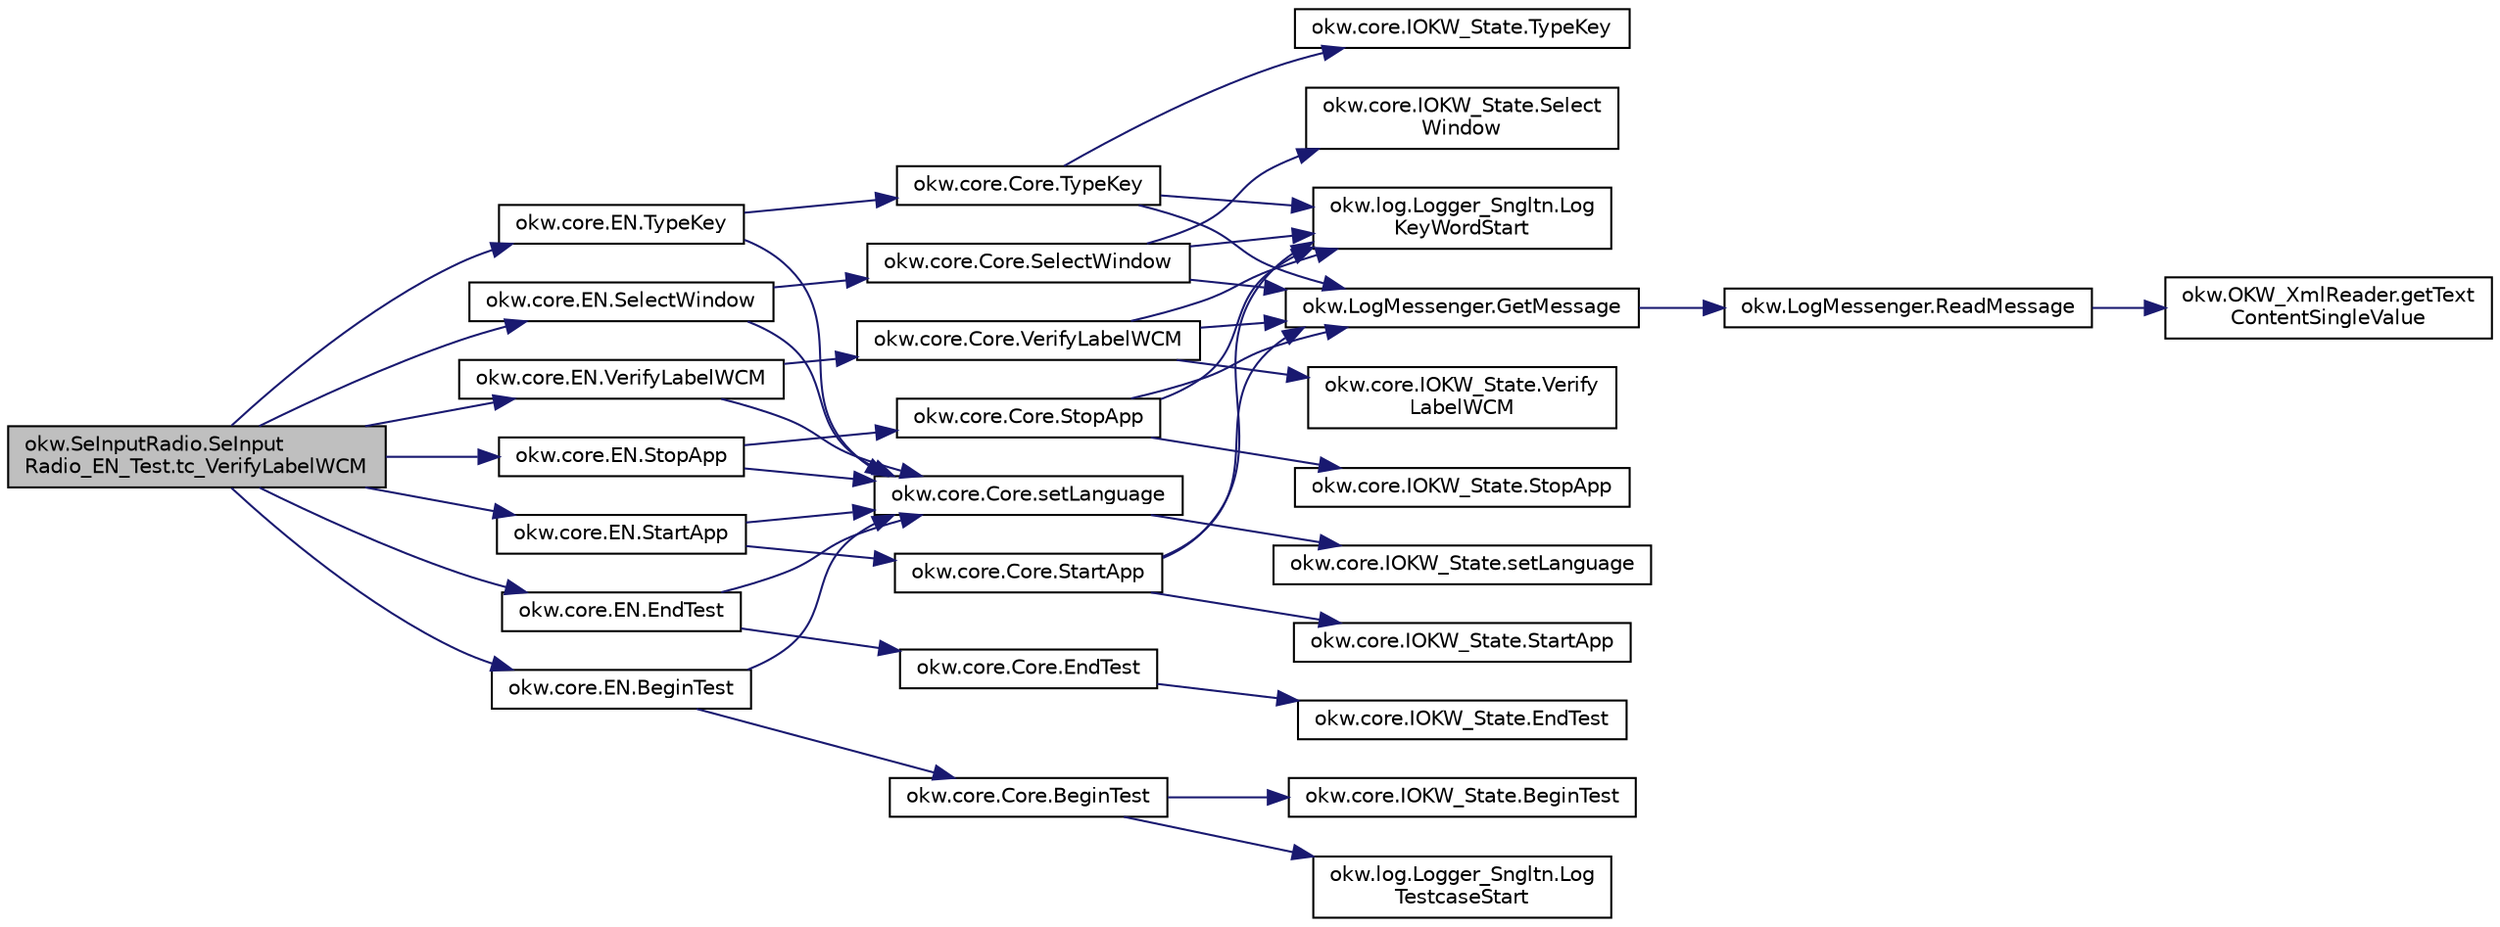 digraph "okw.SeInputRadio.SeInputRadio_EN_Test.tc_VerifyLabelWCM"
{
 // INTERACTIVE_SVG=YES
 // LATEX_PDF_SIZE
  edge [fontname="Helvetica",fontsize="10",labelfontname="Helvetica",labelfontsize="10"];
  node [fontname="Helvetica",fontsize="10",shape=record];
  rankdir="LR";
  Node1064 [label="okw.SeInputRadio.SeInput\lRadio_EN_Test.tc_VerifyLabelWCM",height=0.2,width=0.4,color="black", fillcolor="grey75", style="filled", fontcolor="black",tooltip="Test des Schlüsselwortes VerifyLabel für den GUI-Adapter SeInputRadio."];
  Node1064 -> Node1065 [color="midnightblue",fontsize="10",style="solid",fontname="Helvetica"];
  Node1065 [label="okw.core.EN.BeginTest",height=0.2,width=0.4,color="black", fillcolor="white", style="filled",URL="$classokw_1_1core_1_1_e_n.html#aef613b0a3e6bb8a9623984db145cae69",tooltip="Markiert den Anfang eines neuen Testfalls."];
  Node1065 -> Node1066 [color="midnightblue",fontsize="10",style="solid",fontname="Helvetica"];
  Node1066 [label="okw.core.Core.setLanguage",height=0.2,width=0.4,color="black", fillcolor="white", style="filled",URL="$classokw_1_1core_1_1_core.html#ab4e0f723d27cb11c944ec4c82c426100",tooltip="Setzt die Sprache auf den gegebenen wert Language."];
  Node1066 -> Node1067 [color="midnightblue",fontsize="10",style="solid",fontname="Helvetica"];
  Node1067 [label="okw.core.IOKW_State.setLanguage",height=0.2,width=0.4,color="black", fillcolor="white", style="filled",URL="$interfaceokw_1_1core_1_1_i_o_k_w___state.html#a866baa0bde08a47418f54d63bdb56097",tooltip="Interne Methode zum setzen der Sprache für die sprachabhängigen Ausgaben der Dokumentation (Log)."];
  Node1065 -> Node1068 [color="midnightblue",fontsize="10",style="solid",fontname="Helvetica"];
  Node1068 [label="okw.core.Core.BeginTest",height=0.2,width=0.4,color="black", fillcolor="white", style="filled",URL="$classokw_1_1core_1_1_core.html#acfefe92468c9eb9e951846372726c4d8",tooltip="Markiert den Anfang eines neuen Testfalls."];
  Node1068 -> Node1069 [color="midnightblue",fontsize="10",style="solid",fontname="Helvetica"];
  Node1069 [label="okw.log.Logger_Sngltn.Log\lTestcaseStart",height=0.2,width=0.4,color="black", fillcolor="white", style="filled",URL="$classokw_1_1log_1_1_logger___sngltn.html#a60f4ad59db847ae61df928f9920f3deb",tooltip="Ausgabe des Testfalls."];
  Node1068 -> Node1070 [color="midnightblue",fontsize="10",style="solid",fontname="Helvetica"];
  Node1070 [label="okw.core.IOKW_State.BeginTest",height=0.2,width=0.4,color="black", fillcolor="white", style="filled",URL="$interfaceokw_1_1core_1_1_i_o_k_w___state.html#ae5480ddb1fc37eade5d899d335bc4b13",tooltip="Markiert den Anfang eines neuen Testfalls."];
  Node1064 -> Node1071 [color="midnightblue",fontsize="10",style="solid",fontname="Helvetica"];
  Node1071 [label="okw.core.EN.StartApp",height=0.2,width=0.4,color="black", fillcolor="white", style="filled",URL="$classokw_1_1core_1_1_e_n.html#aaa7465ee7f135c724668d8b22dc2219f",tooltip="Startet die gegebene Anwendung."];
  Node1071 -> Node1066 [color="midnightblue",fontsize="10",style="solid",fontname="Helvetica"];
  Node1071 -> Node1072 [color="midnightblue",fontsize="10",style="solid",fontname="Helvetica"];
  Node1072 [label="okw.core.Core.StartApp",height=0.2,width=0.4,color="black", fillcolor="white", style="filled",URL="$classokw_1_1core_1_1_core.html#ac20a22275b6aea1c4e551dce1fd0c1e9",tooltip="Startet die gegebene Anwendung."];
  Node1072 -> Node1073 [color="midnightblue",fontsize="10",style="solid",fontname="Helvetica"];
  Node1073 [label="okw.log.Logger_Sngltn.Log\lKeyWordStart",height=0.2,width=0.4,color="black", fillcolor="white", style="filled",URL="$classokw_1_1log_1_1_logger___sngltn.html#a70ec25e200e00ecefc544e8fd371d2ef",tooltip="Ausgabe eines Schlüsselwortes."];
  Node1072 -> Node1074 [color="midnightblue",fontsize="10",style="solid",fontname="Helvetica"];
  Node1074 [label="okw.LogMessenger.GetMessage",height=0.2,width=0.4,color="black", fillcolor="white", style="filled",URL="$classokw_1_1_log_messenger.html#af225d1f037d47b3b085175c09d78bdd2",tooltip="Holt die Log-Meldung für MethodeNmae/Textkey ohne weitere Parameter."];
  Node1074 -> Node1075 [color="midnightblue",fontsize="10",style="solid",fontname="Helvetica"];
  Node1075 [label="okw.LogMessenger.ReadMessage",height=0.2,width=0.4,color="black", fillcolor="white", style="filled",URL="$classokw_1_1_log_messenger.html#a530cd6ab82ec82a04206a2e976ec06e3",tooltip="Interne Kernfunktion holt die Log-Meldung mit Platzhaltern aus der XML-Datei."];
  Node1075 -> Node1076 [color="midnightblue",fontsize="10",style="solid",fontname="Helvetica"];
  Node1076 [label="okw.OKW_XmlReader.getText\lContentSingleValue",height=0.2,width=0.4,color="black", fillcolor="white", style="filled",URL="$classokw_1_1_o_k_w___xml_reader.html#ab920b5335a2e1429c14cc5f8e79f39eb",tooltip="Lies den TextContent eines Tag."];
  Node1072 -> Node1077 [color="midnightblue",fontsize="10",style="solid",fontname="Helvetica"];
  Node1077 [label="okw.core.IOKW_State.StartApp",height=0.2,width=0.4,color="black", fillcolor="white", style="filled",URL="$interfaceokw_1_1core_1_1_i_o_k_w___state.html#a0ec9b7c60041061f1b01d85b703a27a8",tooltip="Startet die gegebene Anwendung."];
  Node1064 -> Node1078 [color="midnightblue",fontsize="10",style="solid",fontname="Helvetica"];
  Node1078 [label="okw.core.EN.TypeKey",height=0.2,width=0.4,color="black", fillcolor="white", style="filled",URL="$classokw_1_1core_1_1_e_n.html#ae24d951e607b9b82af4f3b80e71285b9",tooltip="Tastatureingaben von Daten in das aktive Fensterobjekt."];
  Node1078 -> Node1066 [color="midnightblue",fontsize="10",style="solid",fontname="Helvetica"];
  Node1078 -> Node1079 [color="midnightblue",fontsize="10",style="solid",fontname="Helvetica"];
  Node1079 [label="okw.core.Core.TypeKey",height=0.2,width=0.4,color="black", fillcolor="white", style="filled",URL="$classokw_1_1core_1_1_core.html#ad09bf3a237b88913dbe9ebc228db1cf3",tooltip="Tastatureingaben von Daten in das aktive Fensterobjekt."];
  Node1079 -> Node1073 [color="midnightblue",fontsize="10",style="solid",fontname="Helvetica"];
  Node1079 -> Node1074 [color="midnightblue",fontsize="10",style="solid",fontname="Helvetica"];
  Node1079 -> Node1080 [color="midnightblue",fontsize="10",style="solid",fontname="Helvetica"];
  Node1080 [label="okw.core.IOKW_State.TypeKey",height=0.2,width=0.4,color="black", fillcolor="white", style="filled",URL="$interfaceokw_1_1core_1_1_i_o_k_w___state.html#a0466b45ed636074a1b6cd52de6b5fdd6",tooltip="Tastatureingaben von Daten in das aktive Fensterobjekt."];
  Node1064 -> Node1081 [color="midnightblue",fontsize="10",style="solid",fontname="Helvetica"];
  Node1081 [label="okw.core.EN.SelectWindow",height=0.2,width=0.4,color="black", fillcolor="white", style="filled",URL="$classokw_1_1core_1_1_e_n.html#a2b61c2b39a9cfdbdfd25fe0e3d43785b",tooltip="Setzt den Kontext auf das gegebene Fenster."];
  Node1081 -> Node1066 [color="midnightblue",fontsize="10",style="solid",fontname="Helvetica"];
  Node1081 -> Node1082 [color="midnightblue",fontsize="10",style="solid",fontname="Helvetica"];
  Node1082 [label="okw.core.Core.SelectWindow",height=0.2,width=0.4,color="black", fillcolor="white", style="filled",URL="$classokw_1_1core_1_1_core.html#a6a68660eb5e34965522896e2a5c48314",tooltip="Setzt den Kontext auf das gegebene Fenster."];
  Node1082 -> Node1073 [color="midnightblue",fontsize="10",style="solid",fontname="Helvetica"];
  Node1082 -> Node1074 [color="midnightblue",fontsize="10",style="solid",fontname="Helvetica"];
  Node1082 -> Node1083 [color="midnightblue",fontsize="10",style="solid",fontname="Helvetica"];
  Node1083 [label="okw.core.IOKW_State.Select\lWindow",height=0.2,width=0.4,color="black", fillcolor="white", style="filled",URL="$interfaceokw_1_1core_1_1_i_o_k_w___state.html#ad4fc9610ed5b1176590a45b55e6ac7f0",tooltip="Setzt den Kontext auf das gegebene Fenster."];
  Node1064 -> Node1084 [color="midnightblue",fontsize="10",style="solid",fontname="Helvetica"];
  Node1084 [label="okw.core.EN.VerifyLabelWCM",height=0.2,width=0.4,color="black", fillcolor="white", style="filled",URL="$classokw_1_1core_1_1_e_n.html#a70ba07cc0050e6bd89dc133c36972d2a",tooltip="Überprüft die Beschreibung/Label des Objektes."];
  Node1084 -> Node1066 [color="midnightblue",fontsize="10",style="solid",fontname="Helvetica"];
  Node1084 -> Node1085 [color="midnightblue",fontsize="10",style="solid",fontname="Helvetica"];
  Node1085 [label="okw.core.Core.VerifyLabelWCM",height=0.2,width=0.4,color="black", fillcolor="white", style="filled",URL="$classokw_1_1core_1_1_core.html#a6e3d7fe88a78afa61a1a340dd2da88b7",tooltip="Überprüft die Beschreibung/Label des Objektes."];
  Node1085 -> Node1073 [color="midnightblue",fontsize="10",style="solid",fontname="Helvetica"];
  Node1085 -> Node1074 [color="midnightblue",fontsize="10",style="solid",fontname="Helvetica"];
  Node1085 -> Node1086 [color="midnightblue",fontsize="10",style="solid",fontname="Helvetica"];
  Node1086 [label="okw.core.IOKW_State.Verify\lLabelWCM",height=0.2,width=0.4,color="black", fillcolor="white", style="filled",URL="$interfaceokw_1_1core_1_1_i_o_k_w___state.html#aa2e12e52f5fd3c45a5006af52dd9a7db",tooltip="Überprüft die Beschreibung/Label des Objektes."];
  Node1064 -> Node1087 [color="midnightblue",fontsize="10",style="solid",fontname="Helvetica"];
  Node1087 [label="okw.core.EN.StopApp",height=0.2,width=0.4,color="black", fillcolor="white", style="filled",URL="$classokw_1_1core_1_1_e_n.html#aba06d28c60512e1dc55902403abbd3f6",tooltip="Beendet eine gegebene Anwendung."];
  Node1087 -> Node1066 [color="midnightblue",fontsize="10",style="solid",fontname="Helvetica"];
  Node1087 -> Node1088 [color="midnightblue",fontsize="10",style="solid",fontname="Helvetica"];
  Node1088 [label="okw.core.Core.StopApp",height=0.2,width=0.4,color="black", fillcolor="white", style="filled",URL="$classokw_1_1core_1_1_core.html#a13d953a145a5e1bc776785f8433ba69c",tooltip="Beendet eine gegebene Anwendung."];
  Node1088 -> Node1073 [color="midnightblue",fontsize="10",style="solid",fontname="Helvetica"];
  Node1088 -> Node1074 [color="midnightblue",fontsize="10",style="solid",fontname="Helvetica"];
  Node1088 -> Node1089 [color="midnightblue",fontsize="10",style="solid",fontname="Helvetica"];
  Node1089 [label="okw.core.IOKW_State.StopApp",height=0.2,width=0.4,color="black", fillcolor="white", style="filled",URL="$interfaceokw_1_1core_1_1_i_o_k_w___state.html#a789e33be9253edfccfe5654f537cf52a",tooltip="Beendet eine gegebene Anwendung."];
  Node1064 -> Node1090 [color="midnightblue",fontsize="10",style="solid",fontname="Helvetica"];
  Node1090 [label="okw.core.EN.EndTest",height=0.2,width=0.4,color="black", fillcolor="white", style="filled",URL="$classokw_1_1core_1_1_e_n.html#aa51cc1227f749efca4fd2801f5cb664f",tooltip="Signalisiert das Ende eines Testfalls."];
  Node1090 -> Node1066 [color="midnightblue",fontsize="10",style="solid",fontname="Helvetica"];
  Node1090 -> Node1091 [color="midnightblue",fontsize="10",style="solid",fontname="Helvetica"];
  Node1091 [label="okw.core.Core.EndTest",height=0.2,width=0.4,color="black", fillcolor="white", style="filled",URL="$classokw_1_1core_1_1_core.html#abf0b4a4074d5292675319eb0045fcb9c",tooltip="Signalisiert das Ende eines Testfalls."];
  Node1091 -> Node1092 [color="midnightblue",fontsize="10",style="solid",fontname="Helvetica"];
  Node1092 [label="okw.core.IOKW_State.EndTest",height=0.2,width=0.4,color="black", fillcolor="white", style="filled",URL="$interfaceokw_1_1core_1_1_i_o_k_w___state.html#ac0b681eddd02ac39ff0c4970a634a186",tooltip="Signalisiert das Ende eines Testfalls."];
}
